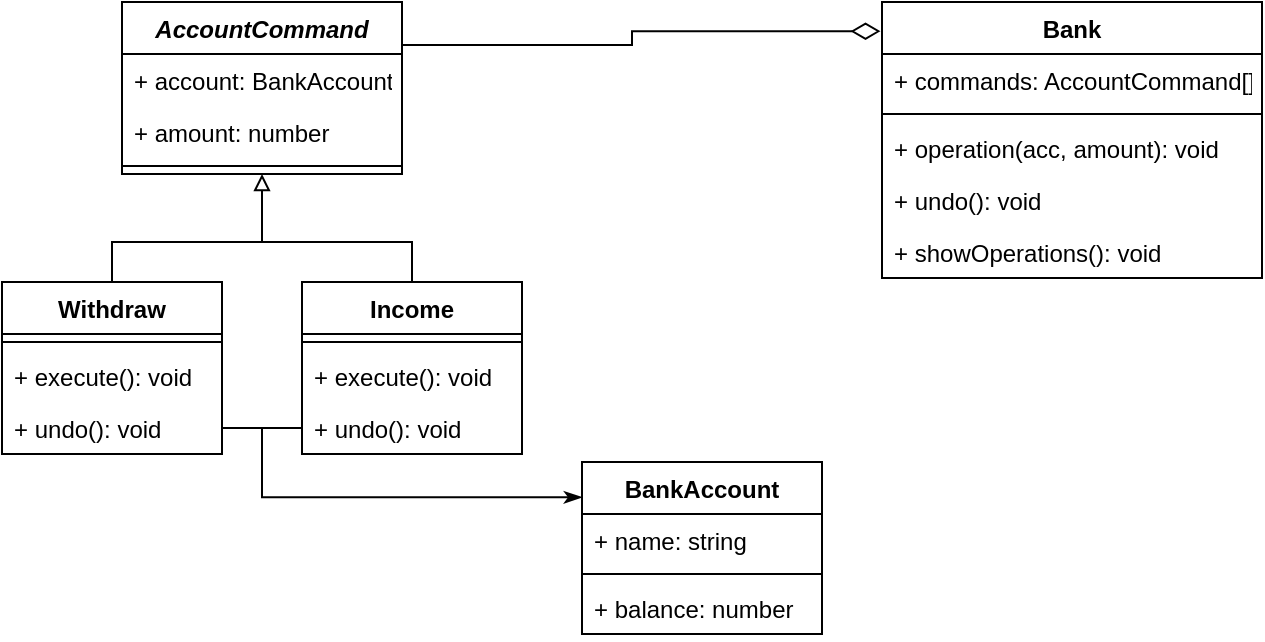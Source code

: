 <mxfile version="14.6.13" type="device"><diagram id="71SU5pojMvOE3xxRnp5K" name="Страница 1"><mxGraphModel dx="749" dy="556" grid="1" gridSize="10" guides="1" tooltips="1" connect="1" arrows="1" fold="1" page="1" pageScale="1" pageWidth="827" pageHeight="1169" math="0" shadow="0"><root><mxCell id="0"/><mxCell id="1" parent="0"/><mxCell id="DzAJddpDHVty4M-2cwNb-20" style="edgeStyle=orthogonalEdgeStyle;rounded=0;orthogonalLoop=1;jettySize=auto;html=1;exitX=0.5;exitY=1;exitDx=0;exitDy=0;startArrow=block;startFill=0;endArrow=none;endFill=0;" edge="1" parent="1" source="DzAJddpDHVty4M-2cwNb-1"><mxGeometry relative="1" as="geometry"><mxPoint x="240" y="430" as="targetPoint"/></mxGeometry></mxCell><mxCell id="DzAJddpDHVty4M-2cwNb-28" style="edgeStyle=orthogonalEdgeStyle;rounded=0;orthogonalLoop=1;jettySize=auto;html=1;exitX=1;exitY=0.25;exitDx=0;exitDy=0;entryX=-0.004;entryY=0.106;entryDx=0;entryDy=0;entryPerimeter=0;startArrow=none;startFill=0;endArrow=diamondThin;endFill=0;endSize=12;" edge="1" parent="1" source="DzAJddpDHVty4M-2cwNb-1" target="DzAJddpDHVty4M-2cwNb-21"><mxGeometry relative="1" as="geometry"/></mxCell><mxCell id="DzAJddpDHVty4M-2cwNb-1" value="AccountCommand" style="swimlane;fontStyle=3;align=center;verticalAlign=top;childLayout=stackLayout;horizontal=1;startSize=26;horizontalStack=0;resizeParent=1;resizeParentMax=0;resizeLast=0;collapsible=1;marginBottom=0;" vertex="1" parent="1"><mxGeometry x="170" y="310" width="140" height="86" as="geometry"/></mxCell><mxCell id="DzAJddpDHVty4M-2cwNb-2" value="+ account: BankAccount" style="text;strokeColor=none;fillColor=none;align=left;verticalAlign=top;spacingLeft=4;spacingRight=4;overflow=hidden;rotatable=0;points=[[0,0.5],[1,0.5]];portConstraint=eastwest;" vertex="1" parent="DzAJddpDHVty4M-2cwNb-1"><mxGeometry y="26" width="140" height="26" as="geometry"/></mxCell><mxCell id="DzAJddpDHVty4M-2cwNb-4" value="+ amount: number" style="text;strokeColor=none;fillColor=none;align=left;verticalAlign=top;spacingLeft=4;spacingRight=4;overflow=hidden;rotatable=0;points=[[0,0.5],[1,0.5]];portConstraint=eastwest;" vertex="1" parent="DzAJddpDHVty4M-2cwNb-1"><mxGeometry y="52" width="140" height="26" as="geometry"/></mxCell><mxCell id="DzAJddpDHVty4M-2cwNb-3" value="" style="line;strokeWidth=1;fillColor=none;align=left;verticalAlign=middle;spacingTop=-1;spacingLeft=3;spacingRight=3;rotatable=0;labelPosition=right;points=[];portConstraint=eastwest;" vertex="1" parent="DzAJddpDHVty4M-2cwNb-1"><mxGeometry y="78" width="140" height="8" as="geometry"/></mxCell><mxCell id="DzAJddpDHVty4M-2cwNb-14" style="edgeStyle=orthogonalEdgeStyle;rounded=0;orthogonalLoop=1;jettySize=auto;html=1;exitX=0.5;exitY=0;exitDx=0;exitDy=0;entryX=0.5;entryY=0;entryDx=0;entryDy=0;endArrow=none;endFill=0;" edge="1" parent="1" source="DzAJddpDHVty4M-2cwNb-5" target="DzAJddpDHVty4M-2cwNb-10"><mxGeometry relative="1" as="geometry"/></mxCell><mxCell id="DzAJddpDHVty4M-2cwNb-5" value="Withdraw" style="swimlane;fontStyle=1;align=center;verticalAlign=top;childLayout=stackLayout;horizontal=1;startSize=26;horizontalStack=0;resizeParent=1;resizeParentMax=0;resizeLast=0;collapsible=1;marginBottom=0;" vertex="1" parent="1"><mxGeometry x="110" y="450" width="110" height="86" as="geometry"/></mxCell><mxCell id="DzAJddpDHVty4M-2cwNb-7" value="" style="line;strokeWidth=1;fillColor=none;align=left;verticalAlign=middle;spacingTop=-1;spacingLeft=3;spacingRight=3;rotatable=0;labelPosition=right;points=[];portConstraint=eastwest;" vertex="1" parent="DzAJddpDHVty4M-2cwNb-5"><mxGeometry y="26" width="110" height="8" as="geometry"/></mxCell><mxCell id="DzAJddpDHVty4M-2cwNb-8" value="+ execute(): void" style="text;strokeColor=none;fillColor=none;align=left;verticalAlign=top;spacingLeft=4;spacingRight=4;overflow=hidden;rotatable=0;points=[[0,0.5],[1,0.5]];portConstraint=eastwest;" vertex="1" parent="DzAJddpDHVty4M-2cwNb-5"><mxGeometry y="34" width="110" height="26" as="geometry"/></mxCell><mxCell id="DzAJddpDHVty4M-2cwNb-9" value="+ undo(): void" style="text;strokeColor=none;fillColor=none;align=left;verticalAlign=top;spacingLeft=4;spacingRight=4;overflow=hidden;rotatable=0;points=[[0,0.5],[1,0.5]];portConstraint=eastwest;" vertex="1" parent="DzAJddpDHVty4M-2cwNb-5"><mxGeometry y="60" width="110" height="26" as="geometry"/></mxCell><mxCell id="DzAJddpDHVty4M-2cwNb-10" value="Income" style="swimlane;fontStyle=1;align=center;verticalAlign=top;childLayout=stackLayout;horizontal=1;startSize=26;horizontalStack=0;resizeParent=1;resizeParentMax=0;resizeLast=0;collapsible=1;marginBottom=0;" vertex="1" parent="1"><mxGeometry x="260" y="450" width="110" height="86" as="geometry"/></mxCell><mxCell id="DzAJddpDHVty4M-2cwNb-11" value="" style="line;strokeWidth=1;fillColor=none;align=left;verticalAlign=middle;spacingTop=-1;spacingLeft=3;spacingRight=3;rotatable=0;labelPosition=right;points=[];portConstraint=eastwest;" vertex="1" parent="DzAJddpDHVty4M-2cwNb-10"><mxGeometry y="26" width="110" height="8" as="geometry"/></mxCell><mxCell id="DzAJddpDHVty4M-2cwNb-12" value="+ execute(): void" style="text;strokeColor=none;fillColor=none;align=left;verticalAlign=top;spacingLeft=4;spacingRight=4;overflow=hidden;rotatable=0;points=[[0,0.5],[1,0.5]];portConstraint=eastwest;" vertex="1" parent="DzAJddpDHVty4M-2cwNb-10"><mxGeometry y="34" width="110" height="26" as="geometry"/></mxCell><mxCell id="DzAJddpDHVty4M-2cwNb-13" value="+ undo(): void" style="text;strokeColor=none;fillColor=none;align=left;verticalAlign=top;spacingLeft=4;spacingRight=4;overflow=hidden;rotatable=0;points=[[0,0.5],[1,0.5]];portConstraint=eastwest;" vertex="1" parent="DzAJddpDHVty4M-2cwNb-10"><mxGeometry y="60" width="110" height="26" as="geometry"/></mxCell><mxCell id="DzAJddpDHVty4M-2cwNb-16" value="BankAccount" style="swimlane;fontStyle=1;align=center;verticalAlign=top;childLayout=stackLayout;horizontal=1;startSize=26;horizontalStack=0;resizeParent=1;resizeParentMax=0;resizeLast=0;collapsible=1;marginBottom=0;" vertex="1" parent="1"><mxGeometry x="400" y="540" width="120" height="86" as="geometry"/></mxCell><mxCell id="DzAJddpDHVty4M-2cwNb-17" value="+ name: string" style="text;strokeColor=none;fillColor=none;align=left;verticalAlign=top;spacingLeft=4;spacingRight=4;overflow=hidden;rotatable=0;points=[[0,0.5],[1,0.5]];portConstraint=eastwest;" vertex="1" parent="DzAJddpDHVty4M-2cwNb-16"><mxGeometry y="26" width="120" height="26" as="geometry"/></mxCell><mxCell id="DzAJddpDHVty4M-2cwNb-18" value="" style="line;strokeWidth=1;fillColor=none;align=left;verticalAlign=middle;spacingTop=-1;spacingLeft=3;spacingRight=3;rotatable=0;labelPosition=right;points=[];portConstraint=eastwest;" vertex="1" parent="DzAJddpDHVty4M-2cwNb-16"><mxGeometry y="52" width="120" height="8" as="geometry"/></mxCell><mxCell id="DzAJddpDHVty4M-2cwNb-19" value="+ balance: number" style="text;strokeColor=none;fillColor=none;align=left;verticalAlign=top;spacingLeft=4;spacingRight=4;overflow=hidden;rotatable=0;points=[[0,0.5],[1,0.5]];portConstraint=eastwest;" vertex="1" parent="DzAJddpDHVty4M-2cwNb-16"><mxGeometry y="60" width="120" height="26" as="geometry"/></mxCell><mxCell id="DzAJddpDHVty4M-2cwNb-21" value="Bank" style="swimlane;fontStyle=1;align=center;verticalAlign=top;childLayout=stackLayout;horizontal=1;startSize=26;horizontalStack=0;resizeParent=1;resizeParentMax=0;resizeLast=0;collapsible=1;marginBottom=0;" vertex="1" parent="1"><mxGeometry x="550" y="310" width="190" height="138" as="geometry"/></mxCell><mxCell id="DzAJddpDHVty4M-2cwNb-22" value="+ commands: AccountCommand[]" style="text;strokeColor=none;fillColor=none;align=left;verticalAlign=top;spacingLeft=4;spacingRight=4;overflow=hidden;rotatable=0;points=[[0,0.5],[1,0.5]];portConstraint=eastwest;" vertex="1" parent="DzAJddpDHVty4M-2cwNb-21"><mxGeometry y="26" width="190" height="26" as="geometry"/></mxCell><mxCell id="DzAJddpDHVty4M-2cwNb-23" value="" style="line;strokeWidth=1;fillColor=none;align=left;verticalAlign=middle;spacingTop=-1;spacingLeft=3;spacingRight=3;rotatable=0;labelPosition=right;points=[];portConstraint=eastwest;" vertex="1" parent="DzAJddpDHVty4M-2cwNb-21"><mxGeometry y="52" width="190" height="8" as="geometry"/></mxCell><mxCell id="DzAJddpDHVty4M-2cwNb-24" value="+ operation(acc, amount): void" style="text;strokeColor=none;fillColor=none;align=left;verticalAlign=top;spacingLeft=4;spacingRight=4;overflow=hidden;rotatable=0;points=[[0,0.5],[1,0.5]];portConstraint=eastwest;" vertex="1" parent="DzAJddpDHVty4M-2cwNb-21"><mxGeometry y="60" width="190" height="26" as="geometry"/></mxCell><mxCell id="DzAJddpDHVty4M-2cwNb-25" value="+ undo(): void" style="text;strokeColor=none;fillColor=none;align=left;verticalAlign=top;spacingLeft=4;spacingRight=4;overflow=hidden;rotatable=0;points=[[0,0.5],[1,0.5]];portConstraint=eastwest;" vertex="1" parent="DzAJddpDHVty4M-2cwNb-21"><mxGeometry y="86" width="190" height="26" as="geometry"/></mxCell><mxCell id="DzAJddpDHVty4M-2cwNb-26" value="+ showOperations(): void" style="text;strokeColor=none;fillColor=none;align=left;verticalAlign=top;spacingLeft=4;spacingRight=4;overflow=hidden;rotatable=0;points=[[0,0.5],[1,0.5]];portConstraint=eastwest;" vertex="1" parent="DzAJddpDHVty4M-2cwNb-21"><mxGeometry y="112" width="190" height="26" as="geometry"/></mxCell><mxCell id="DzAJddpDHVty4M-2cwNb-34" style="edgeStyle=orthogonalEdgeStyle;rounded=0;orthogonalLoop=1;jettySize=auto;html=1;exitX=1;exitY=0.5;exitDx=0;exitDy=0;entryX=0;entryY=0.205;entryDx=0;entryDy=0;entryPerimeter=0;startArrow=none;startFill=0;endArrow=classicThin;endFill=1;endSize=6;" edge="1" parent="1" source="DzAJddpDHVty4M-2cwNb-9" target="DzAJddpDHVty4M-2cwNb-16"><mxGeometry relative="1" as="geometry"><Array as="points"><mxPoint x="240" y="523"/><mxPoint x="240" y="558"/></Array></mxGeometry></mxCell><mxCell id="DzAJddpDHVty4M-2cwNb-35" style="edgeStyle=orthogonalEdgeStyle;rounded=0;orthogonalLoop=1;jettySize=auto;html=1;exitX=0;exitY=0.5;exitDx=0;exitDy=0;startArrow=none;startFill=0;endArrow=none;endFill=0;endSize=12;" edge="1" parent="1" source="DzAJddpDHVty4M-2cwNb-13"><mxGeometry relative="1" as="geometry"><mxPoint x="240" y="523.2" as="targetPoint"/></mxGeometry></mxCell></root></mxGraphModel></diagram></mxfile>